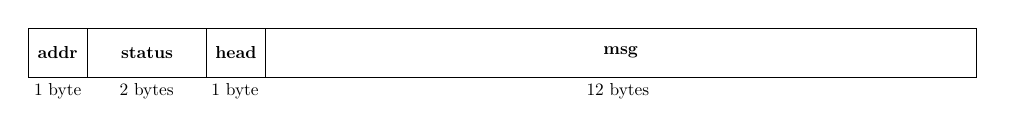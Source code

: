 \resizebox{1\textwidth}{!}{%
\begin{tikzpicture}[scale=\textwidth]
\node[draw, align = center, 
		minimum width=12mm, 
		minimum height=10mm,
		label=below:1 byte] 
	(addr) at (0,0)
	{\textbf{addr}};
\node[draw, right = 0cm of addr,
		minimum width=24mm, 
		minimum height=10mm,
		label=below:2 bytes]
	(status)
	{\textbf{status}};
\node[draw, right = 0cm of status,
		minimum width=12mm, 
		minimum height=10mm,
		label=below:1 byte]
	(head)
	{\textbf{head}};
\node[draw, right = 0cm of head,
		minimum width=144mm, 
		minimum height=10mm,
		label=below:12 bytes]
	(msg)
	{\textbf{msg}};
\end{tikzpicture}
}%